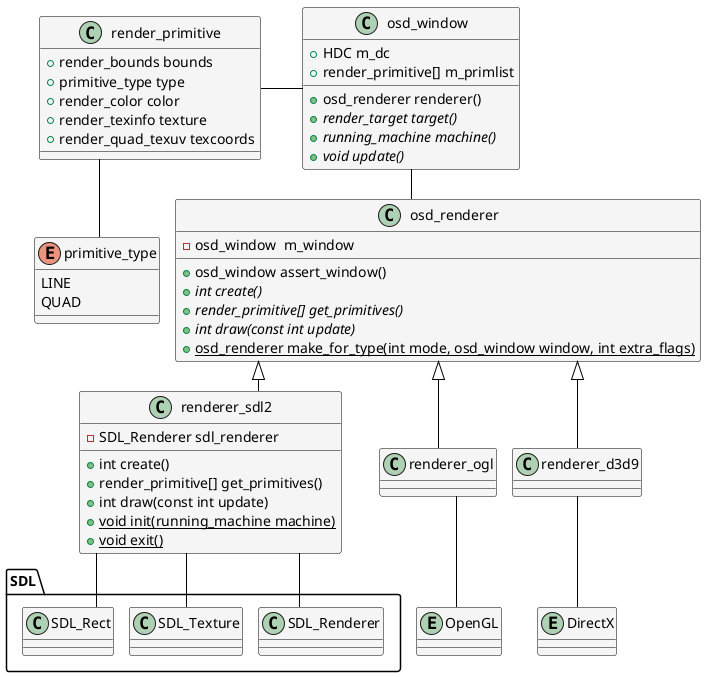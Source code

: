 @startuml
skinparam Shadowing false
skinparam LineType ortho
skinparam ArrowColor black
skinparam nodesep 15
skinparam ranksep 30

skinparam class {
    BackgroundColor WhiteSmoke
    BorderColor black
}

enum primitive_type
{
	LINE
	QUAD
}

package SDL {
	class SDL_Renderer
	class SDL_Texture
	class SDL_Rect
	
}

class renderer_sdl2 {
	-SDL_Renderer sdl_renderer
	
	+int create()
	+render_primitive[] get_primitives()    
	+int draw(const int update)
	{static} +void init(running_machine machine)
	{static} +void exit()
}

class render_primitive {
	+render_bounds bounds
	+primitive_type type
	+render_color color
	+render_texinfo texture
	+render_quad_texuv texcoords
}

class osd_renderer {
    -osd_window  m_window
    +osd_window assert_window()
    {abstract} +int create()
    {abstract} +render_primitive[] get_primitives()
    {abstract} +int draw(const int update)
    {static} +osd_renderer make_for_type(int mode, osd_window window, int extra_flags)
}

class osd_window {
    +HDC m_dc
    +render_primitive[] m_primlist
    +osd_renderer renderer()        
    {abstract} +render_target target()    
    {abstract} +running_machine machine()
    {abstract} +void update()    
}

entity DirectX
entity OpenGL

renderer_ogl -u-|> osd_renderer
renderer_ogl -d- OpenGL
renderer_d3d9 -u-|> osd_renderer
renderer_d3d9 -d- DirectX
renderer_sdl2 -u-|> osd_renderer
renderer_sdl2 -- SDL_Renderer
renderer_sdl2 -- SDL_Texture
renderer_sdl2 -- SDL_Rect

osd_renderer -u- osd_window
osd_window -l- render_primitive
render_primitive -d- primitive_type
@enduml

